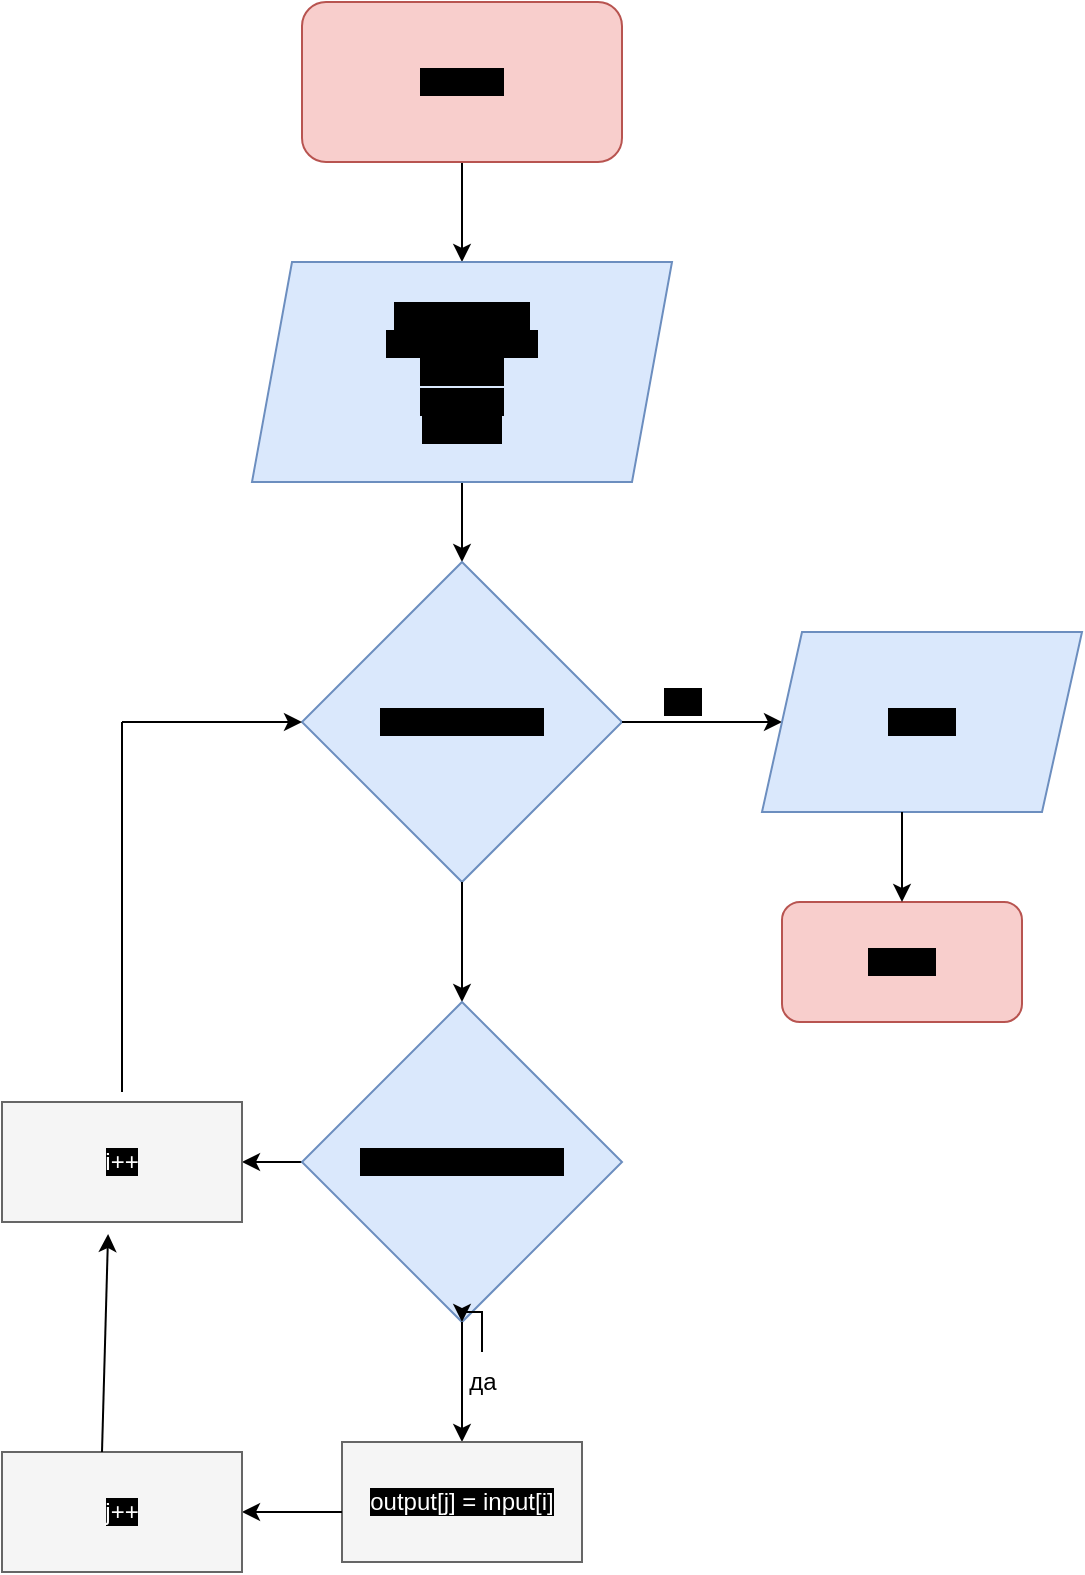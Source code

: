 <mxfile>
    <diagram id="oMHTymCU-WNw-0si8R9P" name="Страница 1">
        <mxGraphModel dx="1118" dy="668" grid="1" gridSize="10" guides="1" tooltips="1" connect="1" arrows="1" fold="1" page="1" pageScale="1" pageWidth="827" pageHeight="1169" math="0" shadow="0">
            <root>
                <mxCell id="0"/>
                <mxCell id="1" parent="0"/>
                <mxCell id="2" value="" style="endArrow=classic;html=1;rounded=0;" edge="1" parent="1">
                    <mxGeometry width="50" height="50" relative="1" as="geometry">
                        <mxPoint x="440" y="120" as="sourcePoint"/>
                        <mxPoint x="440" y="170" as="targetPoint"/>
                    </mxGeometry>
                </mxCell>
                <mxCell id="3" value="" style="endArrow=classic;html=1;rounded=0;" edge="1" parent="1" target="4">
                    <mxGeometry width="50" height="50" relative="1" as="geometry">
                        <mxPoint x="440" y="280" as="sourcePoint"/>
                        <mxPoint x="440" y="330" as="targetPoint"/>
                    </mxGeometry>
                </mxCell>
                <mxCell id="4" value="&lt;span style=&quot;background-color: rgb(0 , 0 , 0)&quot;&gt;i &amp;lt; input.Length&lt;/span&gt;" style="rhombus;whiteSpace=wrap;html=1;fillColor=#dae8fc;strokeColor=#6c8ebf;" vertex="1" parent="1">
                    <mxGeometry x="360" y="320" width="160" height="160" as="geometry"/>
                </mxCell>
                <mxCell id="5" value="&lt;span style=&quot;background-color: rgb(0 , 0 , 0)&quot;&gt;string[] input,&lt;br&gt;string[] output,&lt;br&gt;int i = 0,&lt;br&gt;int j = 0,&lt;br&gt;int n =3&lt;/span&gt;" style="shape=parallelogram;perimeter=parallelogramPerimeter;whiteSpace=wrap;html=1;fixedSize=1;fillColor=#dae8fc;strokeColor=#6c8ebf;" vertex="1" parent="1">
                    <mxGeometry x="335" y="170" width="210" height="110" as="geometry"/>
                </mxCell>
                <mxCell id="6" value="&lt;span style=&quot;background-color: rgb(0 , 0 , 0)&quot;&gt;Начало&lt;/span&gt;" style="rounded=1;whiteSpace=wrap;html=1;fillColor=#f8cecc;strokeColor=#b85450;" vertex="1" parent="1">
                    <mxGeometry x="360" y="40" width="160" height="80" as="geometry"/>
                </mxCell>
                <mxCell id="7" value="" style="endArrow=classic;html=1;rounded=0;" edge="1" parent="1">
                    <mxGeometry width="50" height="50" relative="1" as="geometry">
                        <mxPoint x="520" y="400" as="sourcePoint"/>
                        <mxPoint x="600" y="400" as="targetPoint"/>
                    </mxGeometry>
                </mxCell>
                <mxCell id="8" value="&lt;span style=&quot;background-color: rgb(0 , 0 , 0)&quot;&gt;output&lt;/span&gt;" style="shape=parallelogram;perimeter=parallelogramPerimeter;whiteSpace=wrap;html=1;fixedSize=1;fillColor=#dae8fc;strokeColor=#6c8ebf;" vertex="1" parent="1">
                    <mxGeometry x="590" y="355" width="160" height="90" as="geometry"/>
                </mxCell>
                <mxCell id="9" value="&lt;span style=&quot;background-color: rgb(0 , 0 , 0)&quot;&gt;нет&lt;/span&gt;" style="text;html=1;align=center;verticalAlign=middle;resizable=0;points=[];autosize=1;strokeColor=none;fillColor=none;" vertex="1" parent="1">
                    <mxGeometry x="535" y="380" width="30" height="20" as="geometry"/>
                </mxCell>
                <mxCell id="10" value="" style="endArrow=classic;html=1;rounded=0;" edge="1" parent="1">
                    <mxGeometry width="50" height="50" relative="1" as="geometry">
                        <mxPoint x="440" y="480" as="sourcePoint"/>
                        <mxPoint x="440" y="540" as="targetPoint"/>
                    </mxGeometry>
                </mxCell>
                <mxCell id="26" value="" style="edgeStyle=none;html=1;fontColor=#FFFFFF;" edge="1" parent="1" source="11" target="19">
                    <mxGeometry relative="1" as="geometry"/>
                </mxCell>
                <mxCell id="11" value="&lt;span style=&quot;background-color: rgb(0 , 0 , 0)&quot;&gt;input[i].Length &amp;lt;= n&lt;/span&gt;" style="rhombus;whiteSpace=wrap;html=1;fillColor=#dae8fc;strokeColor=#6c8ebf;" vertex="1" parent="1">
                    <mxGeometry x="360" y="540" width="160" height="160" as="geometry"/>
                </mxCell>
                <mxCell id="12" value="" style="endArrow=classic;html=1;rounded=0;" edge="1" parent="1">
                    <mxGeometry width="50" height="50" relative="1" as="geometry">
                        <mxPoint x="440" y="700" as="sourcePoint"/>
                        <mxPoint x="440" y="760" as="targetPoint"/>
                    </mxGeometry>
                </mxCell>
                <mxCell id="13" value="&lt;font color=&quot;#ffffff&quot;&gt;да&lt;/font&gt;" style="text;html=1;align=center;verticalAlign=middle;resizable=0;points=[];autosize=1;strokeColor=none;fillColor=none;" vertex="1" parent="1">
                    <mxGeometry x="435" y="500" width="30" height="20" as="geometry"/>
                </mxCell>
                <mxCell id="14" value="" style="edgeStyle=orthogonalEdgeStyle;rounded=0;orthogonalLoop=1;jettySize=auto;html=1;" edge="1" parent="1" source="15" target="11">
                    <mxGeometry relative="1" as="geometry"/>
                </mxCell>
                <mxCell id="15" value="да" style="text;html=1;align=center;verticalAlign=middle;resizable=0;points=[];autosize=1;strokeColor=none;fillColor=none;" vertex="1" parent="1">
                    <mxGeometry x="430" y="715" width="40" height="30" as="geometry"/>
                </mxCell>
                <mxCell id="16" value="&lt;span style=&quot;background-color: rgb(0 , 0 , 0)&quot;&gt;&lt;font color=&quot;#ffffff&quot;&gt;output[j] = input[i]&lt;/font&gt;&lt;/span&gt;" style="rounded=0;whiteSpace=wrap;html=1;fillColor=#f5f5f5;fontColor=#333333;strokeColor=#666666;" vertex="1" parent="1">
                    <mxGeometry x="380" y="760" width="120" height="60" as="geometry"/>
                </mxCell>
                <mxCell id="17" value="" style="endArrow=classic;html=1;rounded=0;" edge="1" parent="1" target="18">
                    <mxGeometry width="50" height="50" relative="1" as="geometry">
                        <mxPoint x="380" y="795" as="sourcePoint"/>
                        <mxPoint x="270" y="795" as="targetPoint"/>
                    </mxGeometry>
                </mxCell>
                <mxCell id="18" value="&lt;span style=&quot;background-color: rgb(0 , 0 , 0)&quot;&gt;&lt;font color=&quot;#ffffff&quot;&gt;j++&lt;/font&gt;&lt;/span&gt;" style="rounded=0;whiteSpace=wrap;html=1;fillColor=#f5f5f5;fontColor=#333333;strokeColor=#666666;" vertex="1" parent="1">
                    <mxGeometry x="210" y="765" width="120" height="60" as="geometry"/>
                </mxCell>
                <mxCell id="19" value="&lt;span style=&quot;background-color: rgb(0 , 0 , 0)&quot;&gt;&lt;font color=&quot;#ffffff&quot;&gt;i++&lt;/font&gt;&lt;/span&gt;" style="rounded=0;whiteSpace=wrap;html=1;fillColor=#f5f5f5;fontColor=#333333;strokeColor=#666666;" vertex="1" parent="1">
                    <mxGeometry x="210" y="590" width="120" height="60" as="geometry"/>
                </mxCell>
                <mxCell id="20" value="" style="endArrow=classic;html=1;rounded=0;entryX=0.442;entryY=1.1;entryDx=0;entryDy=0;entryPerimeter=0;" edge="1" parent="1" target="19">
                    <mxGeometry width="50" height="50" relative="1" as="geometry">
                        <mxPoint x="260" y="765" as="sourcePoint"/>
                        <mxPoint x="310" y="715" as="targetPoint"/>
                    </mxGeometry>
                </mxCell>
                <mxCell id="21" value="" style="endArrow=none;html=1;rounded=0;" edge="1" parent="1">
                    <mxGeometry width="50" height="50" relative="1" as="geometry">
                        <mxPoint x="270" y="585" as="sourcePoint"/>
                        <mxPoint x="270" y="400" as="targetPoint"/>
                    </mxGeometry>
                </mxCell>
                <mxCell id="22" value="" style="endArrow=classic;html=1;rounded=0;entryX=0;entryY=0.5;entryDx=0;entryDy=0;" edge="1" parent="1" target="4">
                    <mxGeometry width="50" height="50" relative="1" as="geometry">
                        <mxPoint x="270" y="400" as="sourcePoint"/>
                        <mxPoint x="320" y="350" as="targetPoint"/>
                    </mxGeometry>
                </mxCell>
                <mxCell id="23" value="&lt;span style=&quot;background-color: rgb(0 , 0 , 0)&quot;&gt;Конец&lt;/span&gt;" style="rounded=1;whiteSpace=wrap;html=1;fillColor=#f8cecc;strokeColor=#b85450;" vertex="1" parent="1">
                    <mxGeometry x="600" y="490" width="120" height="60" as="geometry"/>
                </mxCell>
                <mxCell id="24" value="" style="endArrow=classic;html=1;rounded=0;entryX=0.5;entryY=0;entryDx=0;entryDy=0;" edge="1" parent="1" target="23">
                    <mxGeometry width="50" height="50" relative="1" as="geometry">
                        <mxPoint x="660" y="445" as="sourcePoint"/>
                        <mxPoint x="710" y="395" as="targetPoint"/>
                    </mxGeometry>
                </mxCell>
                <mxCell id="27" value="нет" style="text;html=1;align=center;verticalAlign=middle;resizable=0;points=[];autosize=1;strokeColor=none;fillColor=none;fontColor=#FFFFFF;" vertex="1" parent="1">
                    <mxGeometry x="335" y="590" width="30" height="20" as="geometry"/>
                </mxCell>
            </root>
        </mxGraphModel>
    </diagram>
</mxfile>